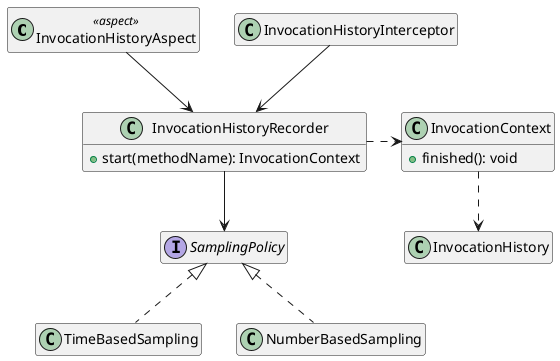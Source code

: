 @startuml my fourth uml
hide empty fields
hide empty methods

class InvocationHistoryAspect   <<aspect>>
class InvocationHistoryRecorder {
    + start(methodName): InvocationContext
}

class InvocationContext {
    + finished(): void
}

Interface SamplingPolicy
class TimeBasedSampling implements SamplingPolicy
class NumberBasedSampling implements SamplingPolicy

InvocationHistoryRecorder .> InvocationContext
InvocationContext ..> InvocationHistory
InvocationHistoryAspect --> InvocationHistoryRecorder
InvocationHistoryInterceptor --> InvocationHistoryRecorder
InvocationHistoryRecorder --> SamplingPolicy

@enduml
